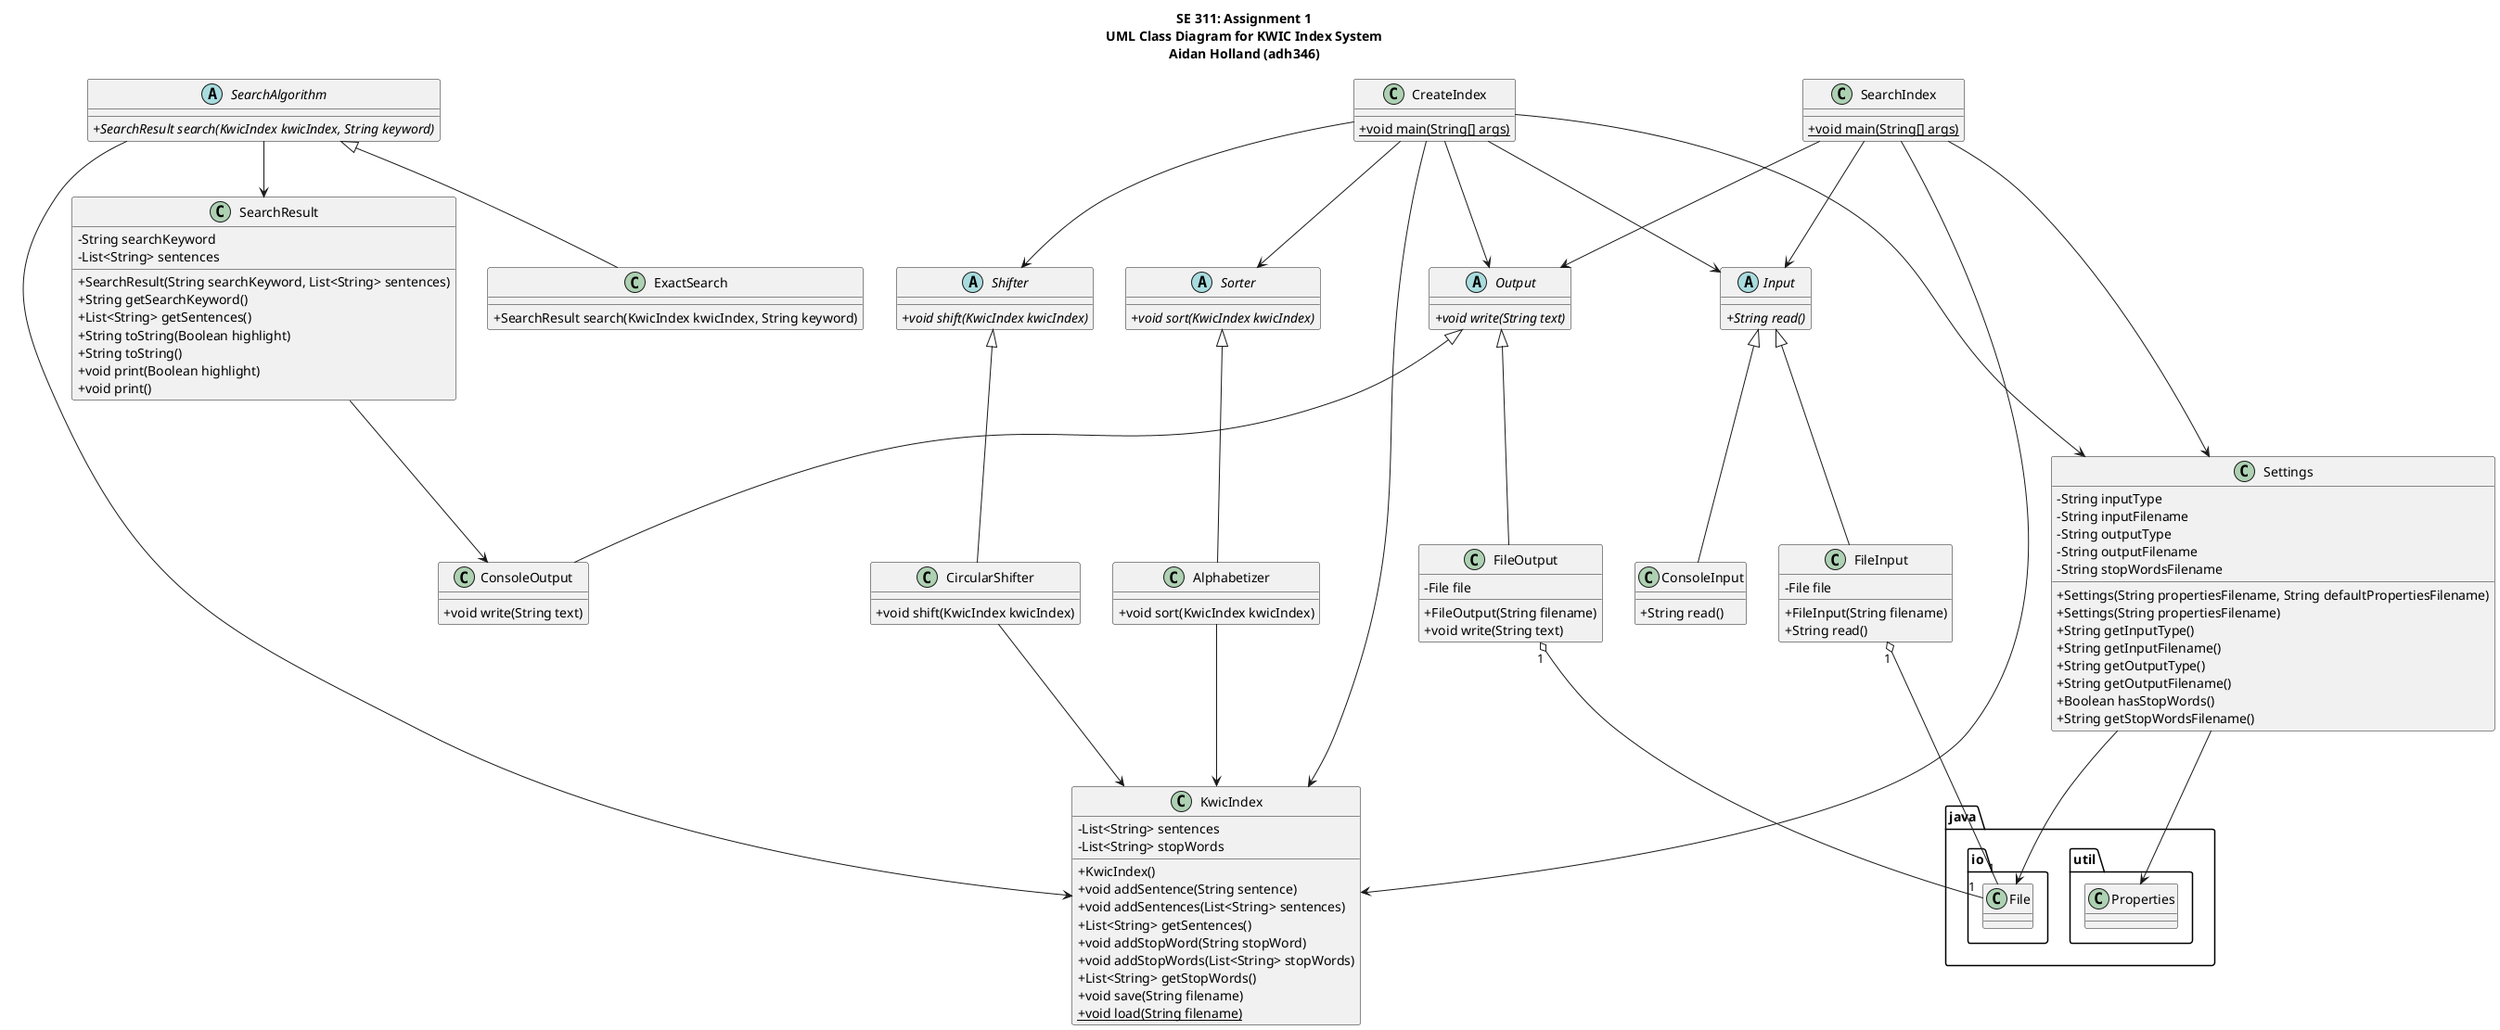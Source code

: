 @startuml SE 311 - Assignment 1

' Styles
skinparam classAttributeIconSize 0

' Title
title
  SE 311: Assignment 1
  UML Class Diagram for KWIC Index System
  Aidan Holland (adh346)
end title

abstract class Input {
  +{abstract} String read()
}

class ConsoleInput extends Input {
  +String read()
}

class FileInput extends Input {
  -File file
  +FileInput(String filename)
  +String read()
}
FileInput "1" o-- "1" java.io.File

abstract class Output {
  +{abstract} void write(String text)
}

class ConsoleOutput extends Output {
  +void write(String text)
}

class FileOutput extends Output {
  -File file
  +FileOutput(String filename)
  +void write(String text)
}
FileOutput "1" o-- "1" java.io.File

class KwicIndex {
  -List<String> sentences
  -List<String> stopWords
  +KwicIndex()
  +void addSentence(String sentence)
  +void addSentences(List<String> sentences)
  +List<String> getSentences()
  +void addStopWord(String stopWord)
  +void addStopWords(List<String> stopWords)
  +List<String> getStopWords()
  +void save(String filename)
  +{static} void load(String filename)
}

class SearchResult {
  -String searchKeyword
  -List<String> sentences
  +SearchResult(String searchKeyword, List<String> sentences)
  +String getSearchKeyword()
  +List<String> getSentences()
  +String toString(Boolean highlight)
  +String toString()
  +void print(Boolean highlight)
  +void print()
}
SearchResult --> ConsoleOutput

abstract class SearchAlgorithm {
  +{abstract} SearchResult search(KwicIndex kwicIndex, String keyword)
}
SearchAlgorithm --> SearchResult
SearchAlgorithm --> KwicIndex

class ExactSearch extends SearchAlgorithm {
  +SearchResult search(KwicIndex kwicIndex, String keyword)
}

abstract class Shifter {
  +{abstract} void shift(KwicIndex kwicIndex)
}

class CircularShifter extends Shifter {
  +void shift(KwicIndex kwicIndex)
}
CircularShifter --> KwicIndex

abstract class Sorter {
  +{abstract} void sort(KwicIndex kwicIndex)
}

class Alphabetizer extends Sorter {
  +void sort(KwicIndex kwicIndex)
}
Alphabetizer --> KwicIndex

class Settings {
  -String inputType
  -String inputFilename
  -String outputType
  -String outputFilename
  -String stopWordsFilename
  +Settings(String propertiesFilename, String defaultPropertiesFilename)
  +Settings(String propertiesFilename)
  +String getInputType()
  +String getInputFilename()
  +String getOutputType()
  +String getOutputFilename()
  +Boolean hasStopWords()
  +String getStopWordsFilename()
}
Settings --> java.util.Properties
Settings --> java.io.File

' CLI Classes
class CreateIndex {
  +{static} void main(String[] args)
}
CreateIndex --> Settings
CreateIndex --> KwicIndex
CreateIndex --> Input
CreateIndex --> Shifter
CreateIndex --> Sorter
CreateIndex --> Output

class SearchIndex {
  +{static} void main(String[] args)
}
SearchIndex --> Settings
SearchIndex --> KwicIndex
SearchIndex --> Input
SearchIndex --> Output

@enduml